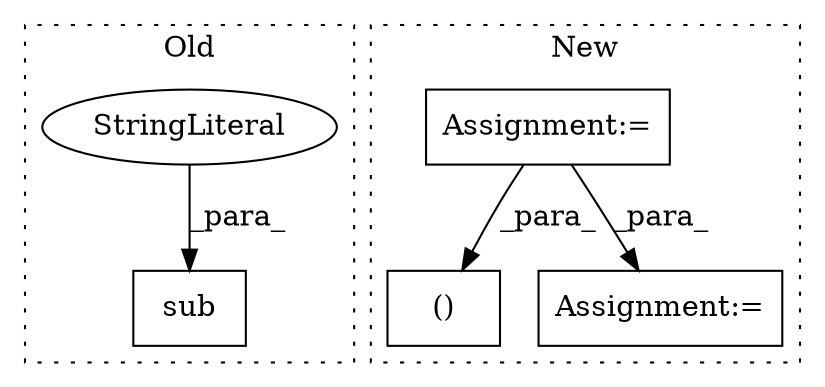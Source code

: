 digraph G {
subgraph cluster0 {
1 [label="sub" a="32" s="4415,4436" l="4,1" shape="box"];
3 [label="StringLiteral" a="45" s="4419" l="3" shape="ellipse"];
label = "Old";
style="dotted";
}
subgraph cluster1 {
2 [label="()" a="106" s="4226" l="44" shape="box"];
4 [label="Assignment:=" a="7" s="3473" l="4" shape="box"];
5 [label="Assignment:=" a="7" s="4482" l="1" shape="box"];
label = "New";
style="dotted";
}
3 -> 1 [label="_para_"];
4 -> 2 [label="_para_"];
4 -> 5 [label="_para_"];
}